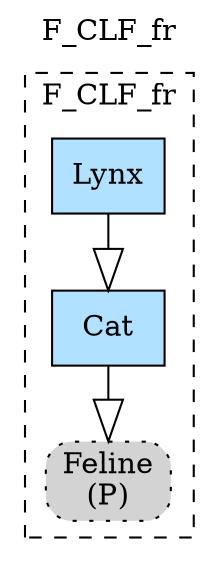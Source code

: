 digraph {graph[label=F_CLF_fr,labelloc=tl,labelfontsize=12];
subgraph cluster_F_CLF_fr{style=dashed;label=F_CLF_fr;
"Cat"[shape=record,fillcolor=lightskyblue1,style = filled,label="Cat"];
"Lynx"[shape=record,fillcolor=lightskyblue1,style = filled,label="Lynx"];
"PFeline"[shape=box,fillcolor=lightgray,style ="rounded,filled,dotted",label=<Feline<br/>(P)>];

"Lynx"->"Cat"[arrowhead=onormal,arrowsize=2.0];
"Cat"->"PFeline"[arrowhead=onormal,arrowsize=2.0];

}

}